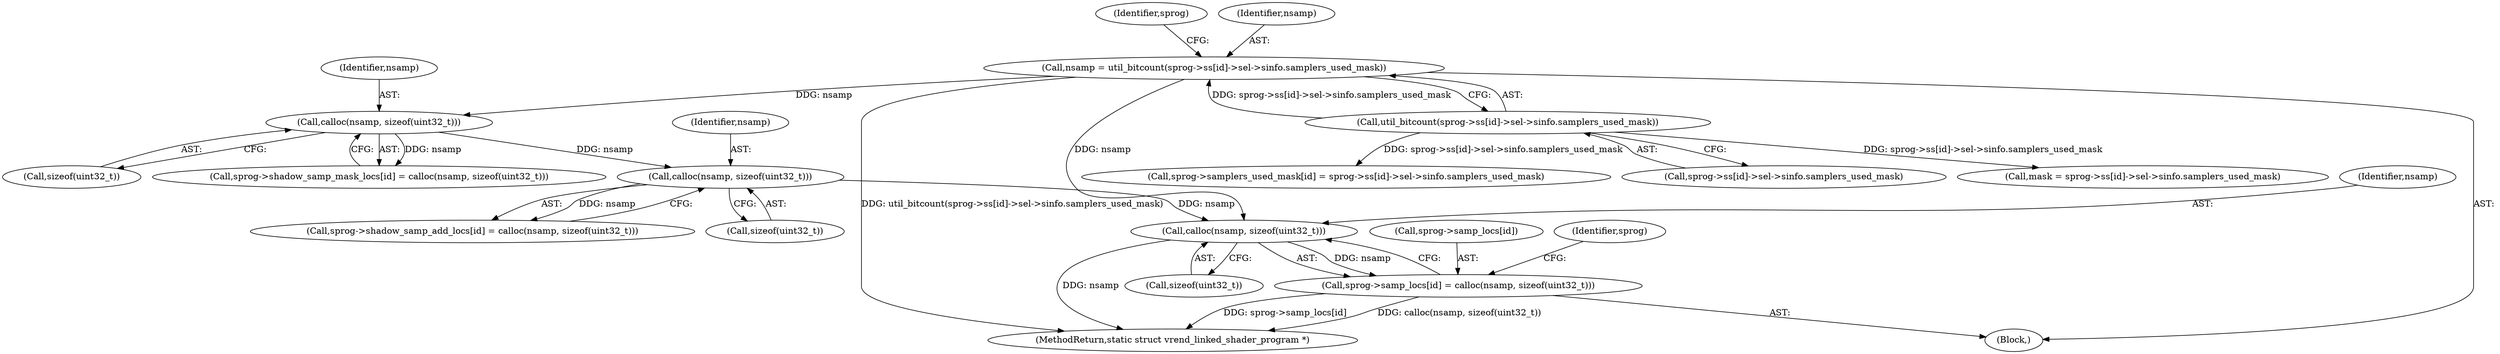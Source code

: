 digraph "0_virglrenderer_a2f12a1b0f95b13b6f8dc3d05d7b74b4386394e4@API" {
"1000657" [label="(Call,calloc(nsamp, sizeof(uint32_t)))"];
"1000632" [label="(Call,calloc(nsamp, sizeof(uint32_t)))"];
"1000622" [label="(Call,calloc(nsamp, sizeof(uint32_t)))"];
"1000571" [label="(Call,nsamp = util_bitcount(sprog->ss[id]->sel->sinfo.samplers_used_mask))"];
"1000573" [label="(Call,util_bitcount(sprog->ss[id]->sel->sinfo.samplers_used_mask))"];
"1000651" [label="(Call,sprog->samp_locs[id] = calloc(nsamp, sizeof(uint32_t)))"];
"1000622" [label="(Call,calloc(nsamp, sizeof(uint32_t)))"];
"1000616" [label="(Call,sprog->shadow_samp_mask_locs[id] = calloc(nsamp, sizeof(uint32_t)))"];
"1000589" [label="(Identifier,sprog)"];
"1000572" [label="(Identifier,nsamp)"];
"1000652" [label="(Call,sprog->samp_locs[id])"];
"1000574" [label="(Call,sprog->ss[id]->sel->sinfo.samplers_used_mask)"];
"1000659" [label="(Call,sizeof(uint32_t))"];
"1000664" [label="(Identifier,sprog)"];
"1000555" [label="(Block,)"];
"1000634" [label="(Call,sizeof(uint32_t))"];
"1000657" [label="(Call,calloc(nsamp, sizeof(uint32_t)))"];
"1000633" [label="(Identifier,nsamp)"];
"1000784" [label="(Call,sprog->samplers_used_mask[id] = sprog->ss[id]->sel->sinfo.samplers_used_mask)"];
"1000624" [label="(Call,sizeof(uint32_t))"];
"1001107" [label="(MethodReturn,static struct vrend_linked_shader_program *)"];
"1000571" [label="(Call,nsamp = util_bitcount(sprog->ss[id]->sel->sinfo.samplers_used_mask))"];
"1000626" [label="(Call,sprog->shadow_samp_add_locs[id] = calloc(nsamp, sizeof(uint32_t)))"];
"1000557" [label="(Call,mask = sprog->ss[id]->sel->sinfo.samplers_used_mask)"];
"1000658" [label="(Identifier,nsamp)"];
"1000632" [label="(Call,calloc(nsamp, sizeof(uint32_t)))"];
"1000623" [label="(Identifier,nsamp)"];
"1000573" [label="(Call,util_bitcount(sprog->ss[id]->sel->sinfo.samplers_used_mask))"];
"1000651" [label="(Call,sprog->samp_locs[id] = calloc(nsamp, sizeof(uint32_t)))"];
"1000657" -> "1000651"  [label="AST: "];
"1000657" -> "1000659"  [label="CFG: "];
"1000658" -> "1000657"  [label="AST: "];
"1000659" -> "1000657"  [label="AST: "];
"1000651" -> "1000657"  [label="CFG: "];
"1000657" -> "1001107"  [label="DDG: nsamp"];
"1000657" -> "1000651"  [label="DDG: nsamp"];
"1000632" -> "1000657"  [label="DDG: nsamp"];
"1000571" -> "1000657"  [label="DDG: nsamp"];
"1000632" -> "1000626"  [label="AST: "];
"1000632" -> "1000634"  [label="CFG: "];
"1000633" -> "1000632"  [label="AST: "];
"1000634" -> "1000632"  [label="AST: "];
"1000626" -> "1000632"  [label="CFG: "];
"1000632" -> "1000626"  [label="DDG: nsamp"];
"1000622" -> "1000632"  [label="DDG: nsamp"];
"1000622" -> "1000616"  [label="AST: "];
"1000622" -> "1000624"  [label="CFG: "];
"1000623" -> "1000622"  [label="AST: "];
"1000624" -> "1000622"  [label="AST: "];
"1000616" -> "1000622"  [label="CFG: "];
"1000622" -> "1000616"  [label="DDG: nsamp"];
"1000571" -> "1000622"  [label="DDG: nsamp"];
"1000571" -> "1000555"  [label="AST: "];
"1000571" -> "1000573"  [label="CFG: "];
"1000572" -> "1000571"  [label="AST: "];
"1000573" -> "1000571"  [label="AST: "];
"1000589" -> "1000571"  [label="CFG: "];
"1000571" -> "1001107"  [label="DDG: util_bitcount(sprog->ss[id]->sel->sinfo.samplers_used_mask)"];
"1000573" -> "1000571"  [label="DDG: sprog->ss[id]->sel->sinfo.samplers_used_mask"];
"1000573" -> "1000574"  [label="CFG: "];
"1000574" -> "1000573"  [label="AST: "];
"1000573" -> "1000557"  [label="DDG: sprog->ss[id]->sel->sinfo.samplers_used_mask"];
"1000573" -> "1000784"  [label="DDG: sprog->ss[id]->sel->sinfo.samplers_used_mask"];
"1000651" -> "1000555"  [label="AST: "];
"1000652" -> "1000651"  [label="AST: "];
"1000664" -> "1000651"  [label="CFG: "];
"1000651" -> "1001107"  [label="DDG: sprog->samp_locs[id]"];
"1000651" -> "1001107"  [label="DDG: calloc(nsamp, sizeof(uint32_t))"];
}
